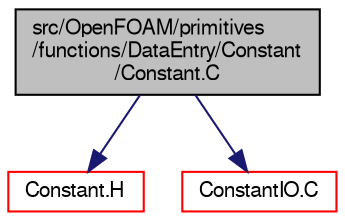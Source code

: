 digraph "src/OpenFOAM/primitives/functions/DataEntry/Constant/Constant.C"
{
  bgcolor="transparent";
  edge [fontname="FreeSans",fontsize="10",labelfontname="FreeSans",labelfontsize="10"];
  node [fontname="FreeSans",fontsize="10",shape=record];
  Node0 [label="src/OpenFOAM/primitives\l/functions/DataEntry/Constant\l/Constant.C",height=0.2,width=0.4,color="black", fillcolor="grey75", style="filled", fontcolor="black"];
  Node0 -> Node1 [color="midnightblue",fontsize="10",style="solid",fontname="FreeSans"];
  Node1 [label="Constant.H",height=0.2,width=0.4,color="red",URL="$a12224.html"];
  Node0 -> Node114 [color="midnightblue",fontsize="10",style="solid",fontname="FreeSans"];
  Node114 [label="ConstantIO.C",height=0.2,width=0.4,color="red",URL="$a12227.html"];
}

